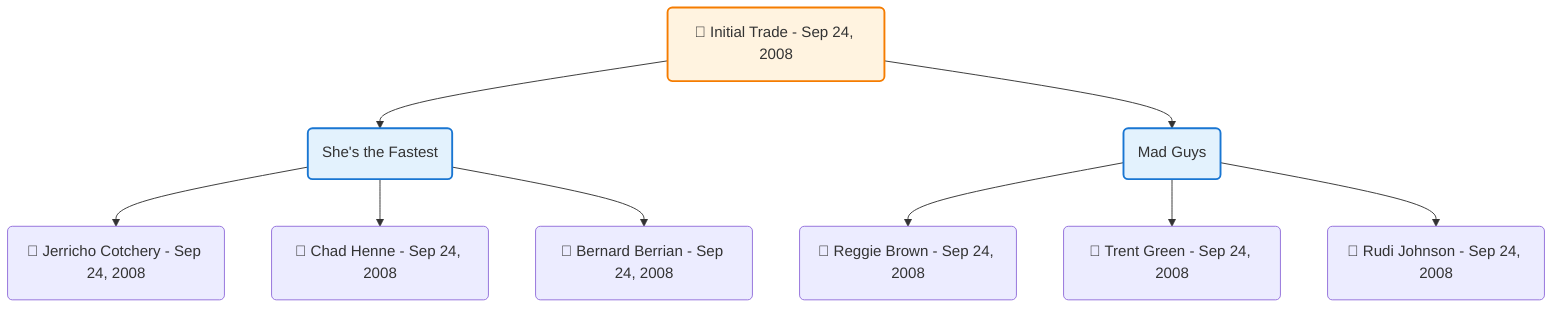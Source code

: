 flowchart TD

    TRADE_MAIN("🔄 Initial Trade - Sep 24, 2008")
    TEAM_1("She's the Fastest")
    TEAM_2("Mad Guys")
    NODE_0d401e5f-0957-4fd0-938a-03a26e1c9ffd("🔄 Jerricho Cotchery - Sep 24, 2008")
    NODE_2901eb8b-19ae-4ffc-8c24-0e12fb0a7959("🔄 Reggie Brown - Sep 24, 2008")
    NODE_aadae68a-e282-4a3e-a084-4180910189d9("🔄 Chad Henne - Sep 24, 2008")
    NODE_e3f3ef6e-11b8-4b34-b001-560c57348fc5("🔄 Trent Green - Sep 24, 2008")
    NODE_b27ed48f-1eeb-40ff-adc3-7a6d59ae2eed("🔄 Rudi Johnson - Sep 24, 2008")
    NODE_4dc85551-647e-4dd3-8027-c91d78bf1402("🔄 Bernard Berrian - Sep 24, 2008")

    TRADE_MAIN --> TEAM_1
    TRADE_MAIN --> TEAM_2
    TEAM_1 --> NODE_0d401e5f-0957-4fd0-938a-03a26e1c9ffd
    TEAM_2 --> NODE_2901eb8b-19ae-4ffc-8c24-0e12fb0a7959
    TEAM_1 --> NODE_aadae68a-e282-4a3e-a084-4180910189d9
    TEAM_2 --> NODE_e3f3ef6e-11b8-4b34-b001-560c57348fc5
    TEAM_2 --> NODE_b27ed48f-1eeb-40ff-adc3-7a6d59ae2eed
    TEAM_1 --> NODE_4dc85551-647e-4dd3-8027-c91d78bf1402

    %% Node styling
    classDef teamNode fill:#e3f2fd,stroke:#1976d2,stroke-width:2px
    classDef tradeNode fill:#fff3e0,stroke:#f57c00,stroke-width:2px
    classDef playerNode fill:#f3e5f5,stroke:#7b1fa2,stroke-width:1px
    classDef nonRootPlayerNode fill:#f5f5f5,stroke:#757575,stroke-width:1px
    classDef endNode fill:#ffebee,stroke:#c62828,stroke-width:2px
    classDef waiverNode fill:#e8f5e8,stroke:#388e3c,stroke-width:2px
    classDef championshipNode fill:#fff9c4,stroke:#f57f17,stroke-width:3px

    class TEAM_1,TEAM_2 teamNode
    class TRADE_MAIN tradeNode